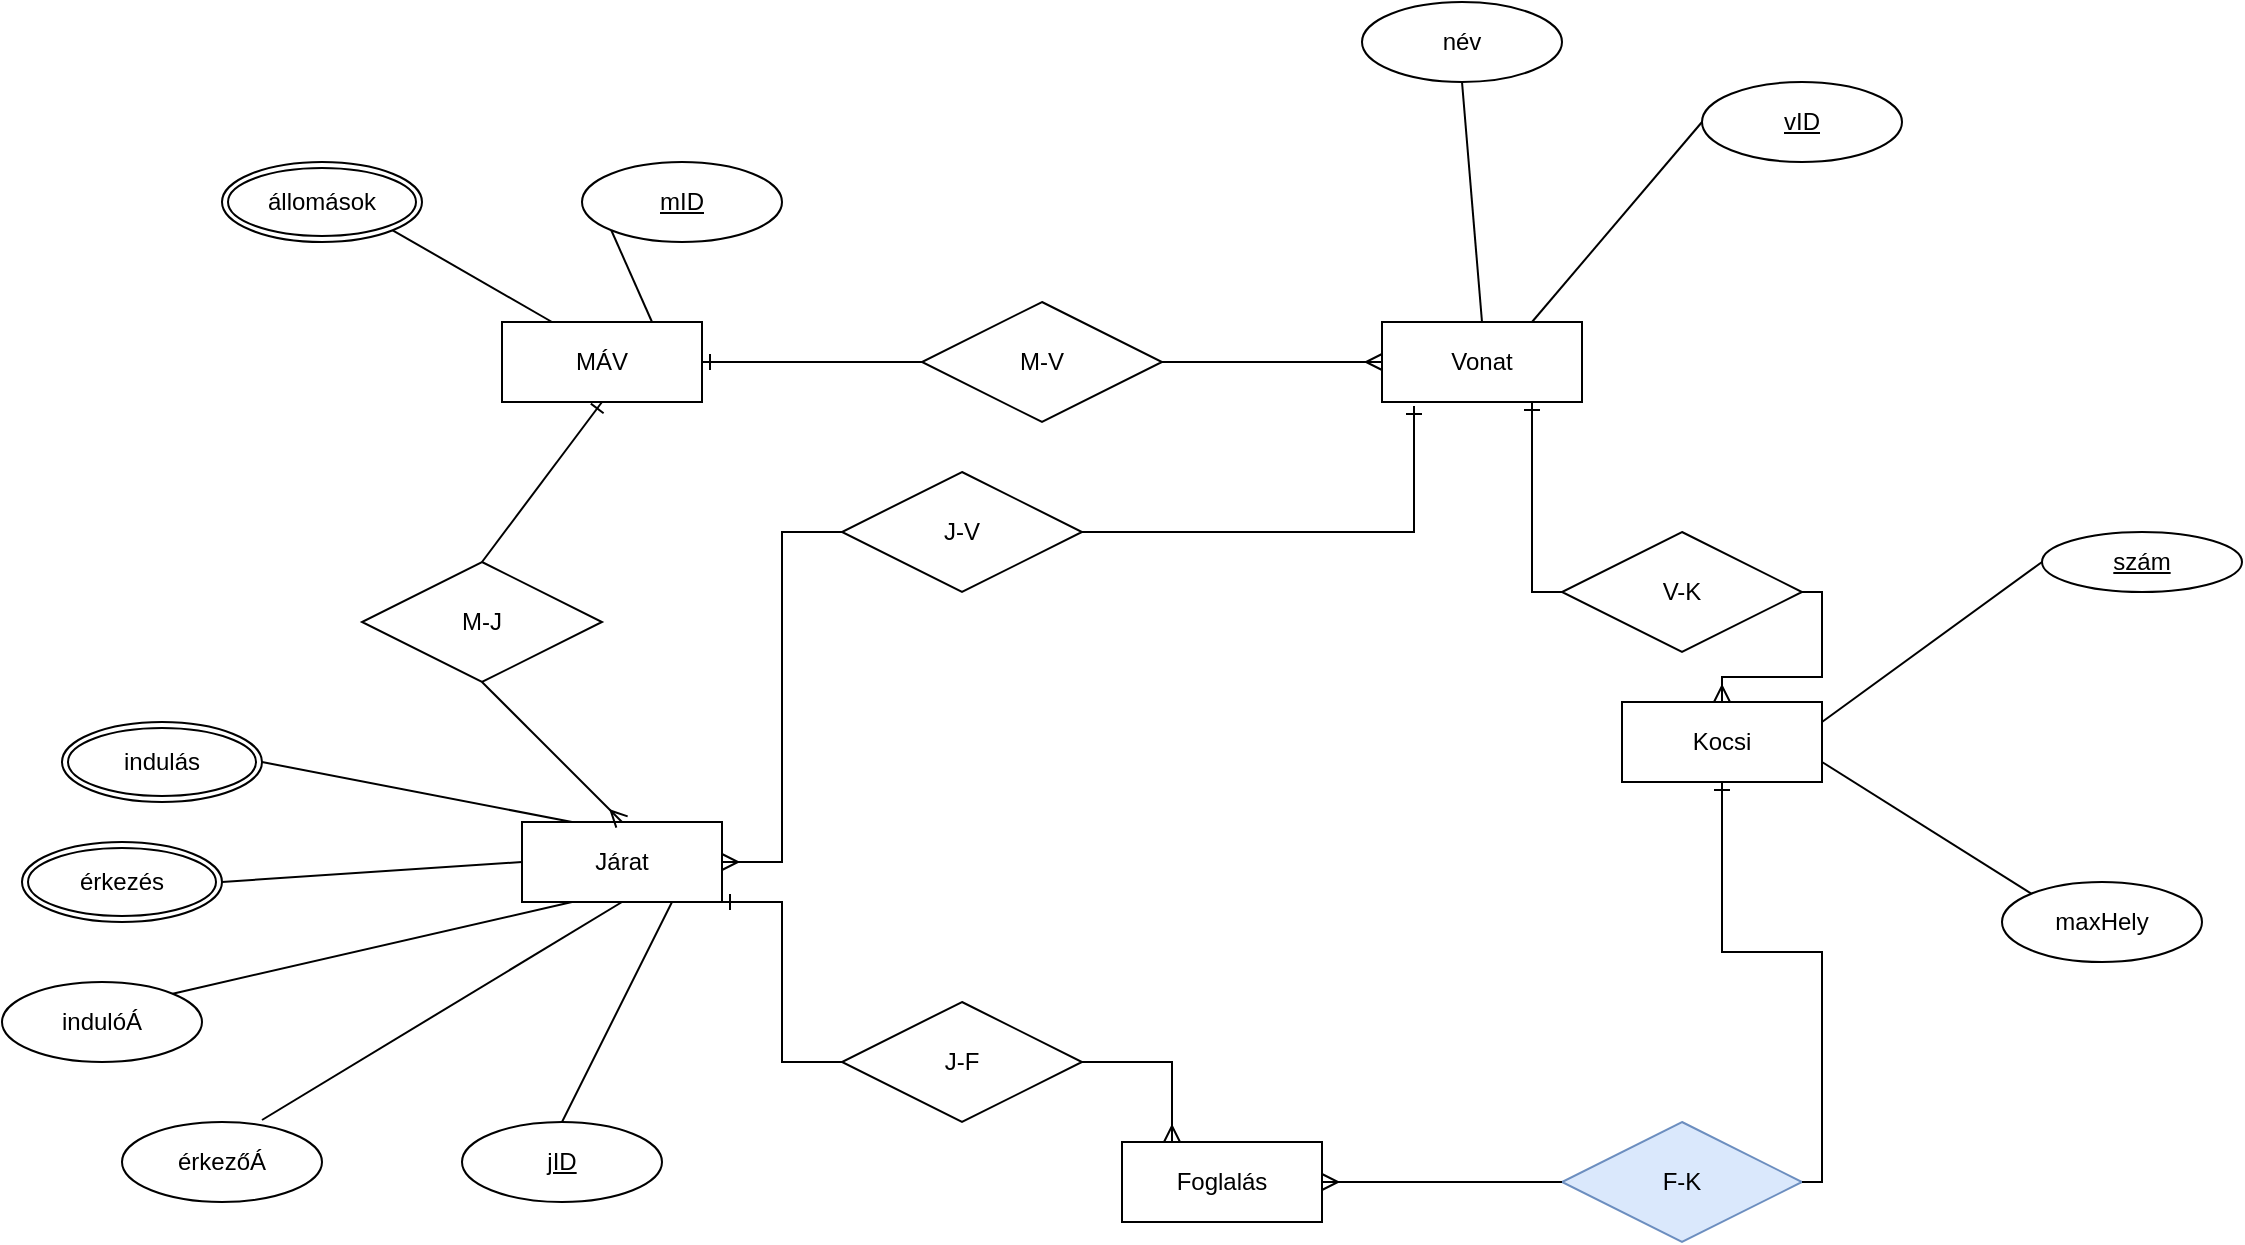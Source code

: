 <mxfile version="20.4.0" type="github">
  <diagram id="R2lEEEUBdFMjLlhIrx00" name="Page-1">
    <mxGraphModel dx="2049" dy="1734" grid="1" gridSize="10" guides="1" tooltips="1" connect="1" arrows="1" fold="1" page="0" pageScale="1" pageWidth="850" pageHeight="1100" math="0" shadow="0" extFonts="Permanent Marker^https://fonts.googleapis.com/css?family=Permanent+Marker">
      <root>
        <mxCell id="0" />
        <mxCell id="1" parent="0" />
        <mxCell id="qLwgue1h8SCXyNeNyjKR-14" value="Vonat" style="whiteSpace=wrap;html=1;align=center;" vertex="1" parent="1">
          <mxGeometry x="480" y="-600" width="100" height="40" as="geometry" />
        </mxCell>
        <mxCell id="qLwgue1h8SCXyNeNyjKR-15" value="Járat" style="whiteSpace=wrap;html=1;align=center;" vertex="1" parent="1">
          <mxGeometry x="50" y="-350" width="100" height="40" as="geometry" />
        </mxCell>
        <mxCell id="qLwgue1h8SCXyNeNyjKR-16" value="MÁV" style="whiteSpace=wrap;html=1;align=center;" vertex="1" parent="1">
          <mxGeometry x="40" y="-600" width="100" height="40" as="geometry" />
        </mxCell>
        <mxCell id="qLwgue1h8SCXyNeNyjKR-17" value="Kocsi" style="whiteSpace=wrap;html=1;align=center;" vertex="1" parent="1">
          <mxGeometry x="600" y="-410" width="100" height="40" as="geometry" />
        </mxCell>
        <mxCell id="qLwgue1h8SCXyNeNyjKR-18" value="Foglalás" style="whiteSpace=wrap;html=1;align=center;" vertex="1" parent="1">
          <mxGeometry x="350" y="-190" width="100" height="40" as="geometry" />
        </mxCell>
        <mxCell id="qLwgue1h8SCXyNeNyjKR-20" value="indulóÁ" style="ellipse;whiteSpace=wrap;html=1;align=center;" vertex="1" parent="1">
          <mxGeometry x="-210" y="-270" width="100" height="40" as="geometry" />
        </mxCell>
        <mxCell id="qLwgue1h8SCXyNeNyjKR-21" value="érkezőÁ" style="ellipse;whiteSpace=wrap;html=1;align=center;" vertex="1" parent="1">
          <mxGeometry x="-150" y="-200" width="100" height="40" as="geometry" />
        </mxCell>
        <mxCell id="qLwgue1h8SCXyNeNyjKR-22" value="név" style="ellipse;whiteSpace=wrap;html=1;align=center;" vertex="1" parent="1">
          <mxGeometry x="470" y="-760" width="100" height="40" as="geometry" />
        </mxCell>
        <mxCell id="qLwgue1h8SCXyNeNyjKR-23" value="maxHely" style="ellipse;whiteSpace=wrap;html=1;align=center;" vertex="1" parent="1">
          <mxGeometry x="790" y="-320" width="100" height="40" as="geometry" />
        </mxCell>
        <mxCell id="qLwgue1h8SCXyNeNyjKR-24" value="mID" style="ellipse;whiteSpace=wrap;html=1;align=center;fontStyle=4;" vertex="1" parent="1">
          <mxGeometry x="80" y="-680" width="100" height="40" as="geometry" />
        </mxCell>
        <mxCell id="qLwgue1h8SCXyNeNyjKR-25" value="jID" style="ellipse;whiteSpace=wrap;html=1;align=center;fontStyle=4;" vertex="1" parent="1">
          <mxGeometry x="20" y="-200" width="100" height="40" as="geometry" />
        </mxCell>
        <mxCell id="qLwgue1h8SCXyNeNyjKR-26" value="szám" style="ellipse;whiteSpace=wrap;html=1;align=center;fontStyle=4;" vertex="1" parent="1">
          <mxGeometry x="810" y="-495" width="100" height="30" as="geometry" />
        </mxCell>
        <mxCell id="qLwgue1h8SCXyNeNyjKR-27" value="vID" style="ellipse;whiteSpace=wrap;html=1;align=center;fontStyle=4;" vertex="1" parent="1">
          <mxGeometry x="640" y="-720" width="100" height="40" as="geometry" />
        </mxCell>
        <mxCell id="qLwgue1h8SCXyNeNyjKR-28" value="M-V" style="shape=rhombus;perimeter=rhombusPerimeter;whiteSpace=wrap;html=1;align=center;" vertex="1" parent="1">
          <mxGeometry x="250" y="-610" width="120" height="60" as="geometry" />
        </mxCell>
        <mxCell id="qLwgue1h8SCXyNeNyjKR-29" value="M-J" style="shape=rhombus;perimeter=rhombusPerimeter;whiteSpace=wrap;html=1;align=center;" vertex="1" parent="1">
          <mxGeometry x="-30" y="-480" width="120" height="60" as="geometry" />
        </mxCell>
        <mxCell id="qLwgue1h8SCXyNeNyjKR-30" value="J-V" style="shape=rhombus;perimeter=rhombusPerimeter;whiteSpace=wrap;html=1;align=center;" vertex="1" parent="1">
          <mxGeometry x="210" y="-525" width="120" height="60" as="geometry" />
        </mxCell>
        <mxCell id="qLwgue1h8SCXyNeNyjKR-31" value="V-K" style="shape=rhombus;perimeter=rhombusPerimeter;whiteSpace=wrap;html=1;align=center;" vertex="1" parent="1">
          <mxGeometry x="570" y="-495" width="120" height="60" as="geometry" />
        </mxCell>
        <mxCell id="qLwgue1h8SCXyNeNyjKR-32" value="J-F" style="shape=rhombus;perimeter=rhombusPerimeter;whiteSpace=wrap;html=1;align=center;" vertex="1" parent="1">
          <mxGeometry x="210" y="-260" width="120" height="60" as="geometry" />
        </mxCell>
        <mxCell id="qLwgue1h8SCXyNeNyjKR-33" value="F-K" style="shape=rhombus;perimeter=rhombusPerimeter;whiteSpace=wrap;html=1;align=center;fillColor=#dae8fc;strokeColor=#6c8ebf;" vertex="1" parent="1">
          <mxGeometry x="570" y="-200" width="120" height="60" as="geometry" />
        </mxCell>
        <mxCell id="qLwgue1h8SCXyNeNyjKR-34" value="indulás" style="ellipse;shape=doubleEllipse;margin=3;whiteSpace=wrap;html=1;align=center;" vertex="1" parent="1">
          <mxGeometry x="-180" y="-400" width="100" height="40" as="geometry" />
        </mxCell>
        <mxCell id="qLwgue1h8SCXyNeNyjKR-35" value="érkezés" style="ellipse;shape=doubleEllipse;margin=3;whiteSpace=wrap;html=1;align=center;" vertex="1" parent="1">
          <mxGeometry x="-200" y="-340" width="100" height="40" as="geometry" />
        </mxCell>
        <mxCell id="qLwgue1h8SCXyNeNyjKR-36" value="állomások" style="ellipse;shape=doubleEllipse;margin=3;whiteSpace=wrap;html=1;align=center;" vertex="1" parent="1">
          <mxGeometry x="-100" y="-680" width="100" height="40" as="geometry" />
        </mxCell>
        <mxCell id="qLwgue1h8SCXyNeNyjKR-37" value="" style="endArrow=none;html=1;rounded=0;entryX=0.25;entryY=0;entryDx=0;entryDy=0;exitX=1;exitY=1;exitDx=0;exitDy=0;" edge="1" parent="1" source="qLwgue1h8SCXyNeNyjKR-36" target="qLwgue1h8SCXyNeNyjKR-16">
          <mxGeometry relative="1" as="geometry">
            <mxPoint x="-190" y="-470" as="sourcePoint" />
            <mxPoint x="-30" y="-470" as="targetPoint" />
          </mxGeometry>
        </mxCell>
        <mxCell id="qLwgue1h8SCXyNeNyjKR-38" value="" style="endArrow=none;html=1;rounded=0;entryX=0.75;entryY=0;entryDx=0;entryDy=0;exitX=0;exitY=1;exitDx=0;exitDy=0;" edge="1" parent="1" source="qLwgue1h8SCXyNeNyjKR-24" target="qLwgue1h8SCXyNeNyjKR-16">
          <mxGeometry relative="1" as="geometry">
            <mxPoint x="-190" y="-470" as="sourcePoint" />
            <mxPoint x="-30" y="-470" as="targetPoint" />
          </mxGeometry>
        </mxCell>
        <mxCell id="qLwgue1h8SCXyNeNyjKR-39" value="" style="endArrow=none;html=1;rounded=0;entryX=0.25;entryY=0;entryDx=0;entryDy=0;exitX=1;exitY=0.5;exitDx=0;exitDy=0;" edge="1" parent="1" source="qLwgue1h8SCXyNeNyjKR-34" target="qLwgue1h8SCXyNeNyjKR-15">
          <mxGeometry relative="1" as="geometry">
            <mxPoint x="-190" y="-270" as="sourcePoint" />
            <mxPoint x="-30" y="-270" as="targetPoint" />
          </mxGeometry>
        </mxCell>
        <mxCell id="qLwgue1h8SCXyNeNyjKR-41" value="" style="endArrow=none;html=1;rounded=0;entryX=0;entryY=0.5;entryDx=0;entryDy=0;exitX=1;exitY=0.5;exitDx=0;exitDy=0;" edge="1" parent="1" source="qLwgue1h8SCXyNeNyjKR-35" target="qLwgue1h8SCXyNeNyjKR-15">
          <mxGeometry relative="1" as="geometry">
            <mxPoint x="-190" y="-270" as="sourcePoint" />
            <mxPoint x="-30" y="-270" as="targetPoint" />
          </mxGeometry>
        </mxCell>
        <mxCell id="qLwgue1h8SCXyNeNyjKR-42" value="" style="endArrow=none;html=1;rounded=0;entryX=0.25;entryY=1;entryDx=0;entryDy=0;exitX=1;exitY=0;exitDx=0;exitDy=0;" edge="1" parent="1" source="qLwgue1h8SCXyNeNyjKR-20" target="qLwgue1h8SCXyNeNyjKR-15">
          <mxGeometry relative="1" as="geometry">
            <mxPoint x="-190" y="-270" as="sourcePoint" />
            <mxPoint x="-30" y="-270" as="targetPoint" />
          </mxGeometry>
        </mxCell>
        <mxCell id="qLwgue1h8SCXyNeNyjKR-43" value="" style="endArrow=none;html=1;rounded=0;entryX=0.5;entryY=1;entryDx=0;entryDy=0;exitX=0.7;exitY=-0.025;exitDx=0;exitDy=0;exitPerimeter=0;" edge="1" parent="1" source="qLwgue1h8SCXyNeNyjKR-21" target="qLwgue1h8SCXyNeNyjKR-15">
          <mxGeometry relative="1" as="geometry">
            <mxPoint x="-190" y="-270" as="sourcePoint" />
            <mxPoint x="-30" y="-270" as="targetPoint" />
          </mxGeometry>
        </mxCell>
        <mxCell id="qLwgue1h8SCXyNeNyjKR-44" value="" style="endArrow=none;html=1;rounded=0;entryX=0.75;entryY=1;entryDx=0;entryDy=0;exitX=0.5;exitY=0;exitDx=0;exitDy=0;" edge="1" parent="1" source="qLwgue1h8SCXyNeNyjKR-25" target="qLwgue1h8SCXyNeNyjKR-15">
          <mxGeometry relative="1" as="geometry">
            <mxPoint x="-190" y="-270" as="sourcePoint" />
            <mxPoint x="-30" y="-270" as="targetPoint" />
          </mxGeometry>
        </mxCell>
        <mxCell id="qLwgue1h8SCXyNeNyjKR-45" value="" style="endArrow=none;html=1;rounded=0;entryX=0.5;entryY=1;entryDx=0;entryDy=0;exitX=0.5;exitY=0;exitDx=0;exitDy=0;" edge="1" parent="1" source="qLwgue1h8SCXyNeNyjKR-14" target="qLwgue1h8SCXyNeNyjKR-22">
          <mxGeometry relative="1" as="geometry">
            <mxPoint x="470" y="-570" as="sourcePoint" />
            <mxPoint x="630" y="-570" as="targetPoint" />
          </mxGeometry>
        </mxCell>
        <mxCell id="qLwgue1h8SCXyNeNyjKR-46" value="" style="endArrow=none;html=1;rounded=0;entryX=0;entryY=0.5;entryDx=0;entryDy=0;exitX=0.75;exitY=0;exitDx=0;exitDy=0;" edge="1" parent="1" source="qLwgue1h8SCXyNeNyjKR-14" target="qLwgue1h8SCXyNeNyjKR-27">
          <mxGeometry relative="1" as="geometry">
            <mxPoint x="470" y="-570" as="sourcePoint" />
            <mxPoint x="630" y="-570" as="targetPoint" />
          </mxGeometry>
        </mxCell>
        <mxCell id="qLwgue1h8SCXyNeNyjKR-47" value="" style="endArrow=none;html=1;rounded=0;entryX=1;entryY=0.25;entryDx=0;entryDy=0;exitX=0;exitY=0.5;exitDx=0;exitDy=0;" edge="1" parent="1" source="qLwgue1h8SCXyNeNyjKR-26" target="qLwgue1h8SCXyNeNyjKR-17">
          <mxGeometry relative="1" as="geometry">
            <mxPoint x="470" y="-370" as="sourcePoint" />
            <mxPoint x="630" y="-370" as="targetPoint" />
          </mxGeometry>
        </mxCell>
        <mxCell id="qLwgue1h8SCXyNeNyjKR-48" value="" style="endArrow=none;html=1;rounded=0;entryX=1;entryY=0.75;entryDx=0;entryDy=0;exitX=0;exitY=0;exitDx=0;exitDy=0;" edge="1" parent="1" source="qLwgue1h8SCXyNeNyjKR-23" target="qLwgue1h8SCXyNeNyjKR-17">
          <mxGeometry relative="1" as="geometry">
            <mxPoint x="470" y="-370" as="sourcePoint" />
            <mxPoint x="630" y="-370" as="targetPoint" />
          </mxGeometry>
        </mxCell>
        <mxCell id="qLwgue1h8SCXyNeNyjKR-49" value="" style="fontSize=12;html=1;endArrow=ERone;endFill=1;rounded=0;exitX=0.5;exitY=0;exitDx=0;exitDy=0;entryX=0.5;entryY=1;entryDx=0;entryDy=0;" edge="1" parent="1" source="qLwgue1h8SCXyNeNyjKR-29" target="qLwgue1h8SCXyNeNyjKR-16">
          <mxGeometry width="100" height="100" relative="1" as="geometry">
            <mxPoint x="80" y="-410" as="sourcePoint" />
            <mxPoint x="180" y="-510" as="targetPoint" />
          </mxGeometry>
        </mxCell>
        <mxCell id="qLwgue1h8SCXyNeNyjKR-50" value="" style="fontSize=12;html=1;endArrow=ERmany;rounded=0;exitX=0.5;exitY=1;exitDx=0;exitDy=0;entryX=0.5;entryY=0;entryDx=0;entryDy=0;" edge="1" parent="1" source="qLwgue1h8SCXyNeNyjKR-29" target="qLwgue1h8SCXyNeNyjKR-15">
          <mxGeometry width="100" height="100" relative="1" as="geometry">
            <mxPoint x="-30" y="-520" as="sourcePoint" />
            <mxPoint x="70" y="-620" as="targetPoint" />
          </mxGeometry>
        </mxCell>
        <mxCell id="qLwgue1h8SCXyNeNyjKR-51" value="" style="edgeStyle=entityRelationEdgeStyle;fontSize=12;html=1;endArrow=ERone;endFill=1;rounded=0;exitX=0;exitY=0.5;exitDx=0;exitDy=0;entryX=1;entryY=1;entryDx=0;entryDy=0;" edge="1" parent="1" source="qLwgue1h8SCXyNeNyjKR-32" target="qLwgue1h8SCXyNeNyjKR-15">
          <mxGeometry width="100" height="100" relative="1" as="geometry">
            <mxPoint x="150" y="-320" as="sourcePoint" />
            <mxPoint x="250" y="-420" as="targetPoint" />
          </mxGeometry>
        </mxCell>
        <mxCell id="qLwgue1h8SCXyNeNyjKR-52" value="" style="fontSize=12;html=1;endArrow=ERmany;rounded=0;exitX=1;exitY=0.5;exitDx=0;exitDy=0;entryX=0.25;entryY=0;entryDx=0;entryDy=0;edgeStyle=orthogonalEdgeStyle;" edge="1" parent="1" source="qLwgue1h8SCXyNeNyjKR-32" target="qLwgue1h8SCXyNeNyjKR-18">
          <mxGeometry width="100" height="100" relative="1" as="geometry">
            <mxPoint x="150" y="-320" as="sourcePoint" />
            <mxPoint x="250" y="-420" as="targetPoint" />
          </mxGeometry>
        </mxCell>
        <mxCell id="qLwgue1h8SCXyNeNyjKR-53" value="" style="edgeStyle=entityRelationEdgeStyle;fontSize=12;html=1;endArrow=ERmany;rounded=0;entryX=1;entryY=0.5;entryDx=0;entryDy=0;exitX=0;exitY=0.5;exitDx=0;exitDy=0;" edge="1" parent="1" source="qLwgue1h8SCXyNeNyjKR-33" target="qLwgue1h8SCXyNeNyjKR-18">
          <mxGeometry width="100" height="100" relative="1" as="geometry">
            <mxPoint x="420" y="-320" as="sourcePoint" />
            <mxPoint x="520" y="-420" as="targetPoint" />
          </mxGeometry>
        </mxCell>
        <mxCell id="qLwgue1h8SCXyNeNyjKR-54" value="" style="edgeStyle=orthogonalEdgeStyle;fontSize=12;html=1;endArrow=ERone;endFill=1;rounded=0;exitX=1;exitY=0.5;exitDx=0;exitDy=0;entryX=0.5;entryY=1;entryDx=0;entryDy=0;" edge="1" parent="1" source="qLwgue1h8SCXyNeNyjKR-33" target="qLwgue1h8SCXyNeNyjKR-17">
          <mxGeometry width="100" height="100" relative="1" as="geometry">
            <mxPoint x="650" y="-220" as="sourcePoint" />
            <mxPoint x="750" y="-320" as="targetPoint" />
          </mxGeometry>
        </mxCell>
        <mxCell id="qLwgue1h8SCXyNeNyjKR-55" value="" style="edgeStyle=orthogonalEdgeStyle;fontSize=12;html=1;endArrow=ERmany;rounded=0;exitX=1;exitY=0.5;exitDx=0;exitDy=0;entryX=0.5;entryY=0;entryDx=0;entryDy=0;" edge="1" parent="1" source="qLwgue1h8SCXyNeNyjKR-31" target="qLwgue1h8SCXyNeNyjKR-17">
          <mxGeometry width="100" height="100" relative="1" as="geometry">
            <mxPoint x="650" y="-320" as="sourcePoint" />
            <mxPoint x="750" y="-420" as="targetPoint" />
          </mxGeometry>
        </mxCell>
        <mxCell id="qLwgue1h8SCXyNeNyjKR-56" value="" style="edgeStyle=orthogonalEdgeStyle;fontSize=12;html=1;endArrow=ERone;endFill=1;rounded=0;exitX=0;exitY=0.5;exitDx=0;exitDy=0;entryX=0.75;entryY=1;entryDx=0;entryDy=0;" edge="1" parent="1" source="qLwgue1h8SCXyNeNyjKR-31" target="qLwgue1h8SCXyNeNyjKR-14">
          <mxGeometry width="100" height="100" relative="1" as="geometry">
            <mxPoint x="450" y="-420" as="sourcePoint" />
            <mxPoint x="550" y="-520" as="targetPoint" />
          </mxGeometry>
        </mxCell>
        <mxCell id="qLwgue1h8SCXyNeNyjKR-57" value="" style="edgeStyle=orthogonalEdgeStyle;fontSize=12;html=1;endArrow=ERone;endFill=1;rounded=0;exitX=1;exitY=0.5;exitDx=0;exitDy=0;entryX=0.16;entryY=1.05;entryDx=0;entryDy=0;entryPerimeter=0;" edge="1" parent="1" source="qLwgue1h8SCXyNeNyjKR-30" target="qLwgue1h8SCXyNeNyjKR-14">
          <mxGeometry width="100" height="100" relative="1" as="geometry">
            <mxPoint x="320" y="-420" as="sourcePoint" />
            <mxPoint x="420" y="-520" as="targetPoint" />
          </mxGeometry>
        </mxCell>
        <mxCell id="qLwgue1h8SCXyNeNyjKR-58" value="" style="edgeStyle=entityRelationEdgeStyle;fontSize=12;html=1;endArrow=ERmany;rounded=0;exitX=1;exitY=0.5;exitDx=0;exitDy=0;entryX=0;entryY=0.5;entryDx=0;entryDy=0;" edge="1" parent="1" source="qLwgue1h8SCXyNeNyjKR-28" target="qLwgue1h8SCXyNeNyjKR-14">
          <mxGeometry width="100" height="100" relative="1" as="geometry">
            <mxPoint x="320" y="-420" as="sourcePoint" />
            <mxPoint x="420" y="-520" as="targetPoint" />
          </mxGeometry>
        </mxCell>
        <mxCell id="qLwgue1h8SCXyNeNyjKR-59" value="" style="edgeStyle=entityRelationEdgeStyle;fontSize=12;html=1;endArrow=ERmany;rounded=0;exitX=0;exitY=0.5;exitDx=0;exitDy=0;entryX=1;entryY=0.5;entryDx=0;entryDy=0;" edge="1" parent="1" source="qLwgue1h8SCXyNeNyjKR-30" target="qLwgue1h8SCXyNeNyjKR-15">
          <mxGeometry width="100" height="100" relative="1" as="geometry">
            <mxPoint x="160" y="-420" as="sourcePoint" />
            <mxPoint x="260" y="-520" as="targetPoint" />
          </mxGeometry>
        </mxCell>
        <mxCell id="qLwgue1h8SCXyNeNyjKR-60" value="" style="edgeStyle=entityRelationEdgeStyle;fontSize=12;html=1;endArrow=ERone;endFill=1;rounded=0;exitX=0;exitY=0.5;exitDx=0;exitDy=0;" edge="1" parent="1" source="qLwgue1h8SCXyNeNyjKR-28" target="qLwgue1h8SCXyNeNyjKR-16">
          <mxGeometry width="100" height="100" relative="1" as="geometry">
            <mxPoint x="160" y="-420" as="sourcePoint" />
            <mxPoint x="260" y="-520" as="targetPoint" />
          </mxGeometry>
        </mxCell>
      </root>
    </mxGraphModel>
  </diagram>
</mxfile>

